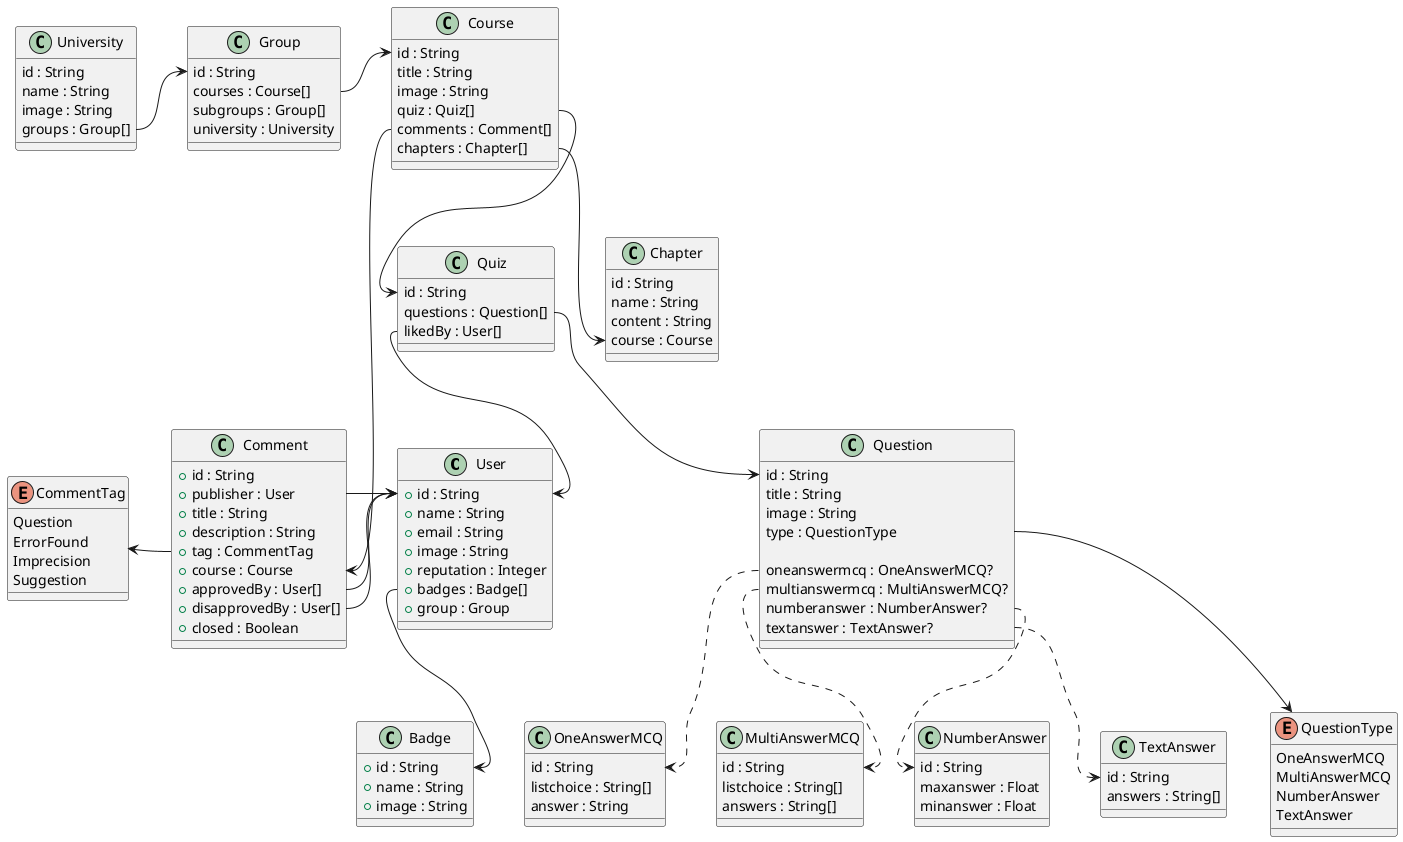 @startuml
class User {
+ id : String
+ name : String
+ email : String
+ image : String
+ reputation : Integer
+ badges : Badge[]
+ group : Group
}

class Badge {
+ id : String
+ name : String
+ image : String
}

class Comment{
    +id : String
    +publisher : User
    +title : String
    +description : String
    +tag : CommentTag
    +course : Course
    +approvedBy : User[]
    +disapprovedBy : User[]
    +closed : Boolean
}

enum CommentTag{
    Question
    ErrorFound
    Imprecision
    Suggestion
}

class Course{
    id : String
    title : String
    image : String
    quiz : Quiz[]
    comments : Comment[]
    chapters : Chapter[]
}

class Quiz{
    id : String
    questions : Question[]
    likedBy : User[]
}

class Question{
    id : String
    title : String
    image : String
    type : QuestionType

    oneanswermcq : OneAnswerMCQ?
    multianswermcq : MultiAnswerMCQ?
    numberanswer : NumberAnswer?
    textanswer : TextAnswer?
}

class OneAnswerMCQ{
    id : String
    listchoice : String[]
    answer : String
}

class MultiAnswerMCQ{
    id : String
    listchoice : String[]
    answers : String[]
}

class NumberAnswer{
    id : String
    maxanswer : Float
    minanswer : Float
}

class TextAnswer{
    id : String
    answers : String[]
}

enum QuestionType{
    OneAnswerMCQ
    MultiAnswerMCQ
    NumberAnswer
    TextAnswer
}

class Group{
    id : String
    courses : Course[]
    subgroups : Group[]
    university : University
}

class University{
    id : String
    name : String
    image : String
    groups : Group[]
}

class Chapter{
    id : String
    name : String
    content : String
    course : Course
}

User::badges --> Badge::id
Comment::approvedBy --> User::id
Comment::disapprovedBy -l-> User::id
Course::comments --> Comment::course
Comment::publisher --> User::id
Course::quiz --> Quiz::id
Course::chapters --> Chapter::course
Group::courses -r-> Course::id
Quiz::questions --> Question::id
University::groups -r-> Group::id
Quiz::likedBy --> User::id
Question::type --> QuestionType
Question::oneanswermcq ..> OneAnswerMCQ::id
Question::multianswermcq ..> MultiAnswerMCQ::id
Question::numberanswer ..> NumberAnswer::id
Question::textanswer ..> TextAnswer::id
Comment::tag -l-> CommentTag
@enduml
